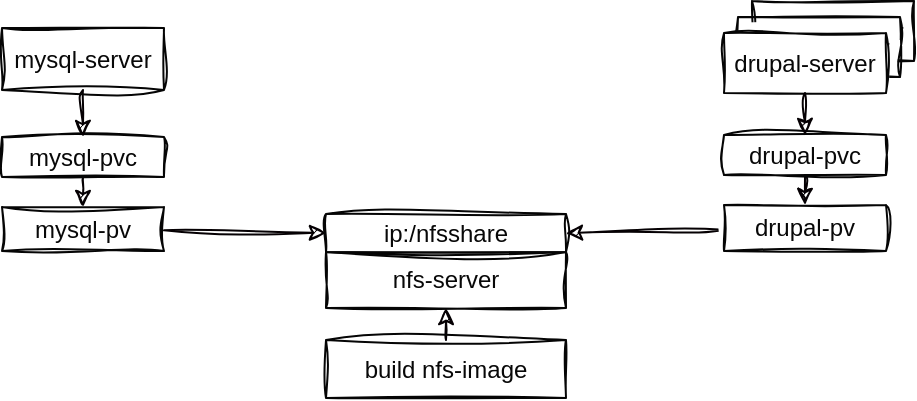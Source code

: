 <mxfile>
    <diagram id="v1Xo9Z6P9MH4D29BM9fd" name="第 1 页">
        <mxGraphModel dx="1173" dy="659" grid="0" gridSize="10" guides="1" tooltips="1" connect="1" arrows="1" fold="1" page="1" pageScale="1" pageWidth="827" pageHeight="1169" background="#ffffff" math="0" shadow="0">
            <root>
                <mxCell id="0"/>
                <mxCell id="1" parent="0"/>
                <mxCell id="4" style="edgeStyle=none;sketch=1;hachureGap=4;jiggle=2;curveFitting=1;html=1;entryX=0;entryY=0.5;entryDx=0;entryDy=0;fontFamily=Helvetica;fontSource=https%3A%2F%2Ffonts.googleapis.com%2Fcss%3Ffamily%3DArchitects%2BDaughter;fontSize=12;fontColor=#080808;strokeColor=#050003;" edge="1" parent="1" source="3" target="9">
                    <mxGeometry relative="1" as="geometry">
                        <mxPoint x="404" y="394" as="targetPoint"/>
                    </mxGeometry>
                </mxCell>
                <mxCell id="3" value="&lt;font color=&quot;#080808&quot;&gt;mysql-pv&lt;br&gt;&lt;/font&gt;" style="rounded=0;whiteSpace=wrap;html=1;sketch=1;curveFitting=1;jiggle=2;fillColor=none;strokeColor=#050505;gradientColor=none;" vertex="1" parent="1">
                    <mxGeometry x="182" y="434.5" width="81" height="22" as="geometry"/>
                </mxCell>
                <mxCell id="19" style="edgeStyle=none;sketch=1;hachureGap=4;jiggle=2;curveFitting=1;html=1;strokeColor=#050003;fontFamily=Helvetica;fontSource=https%3A%2F%2Ffonts.googleapis.com%2Fcss%3Ffamily%3DArchitects%2BDaughter;fontSize=12;fontColor=#080808;" edge="1" parent="1" source="7" target="3">
                    <mxGeometry relative="1" as="geometry"/>
                </mxCell>
                <mxCell id="7" value="&lt;font color=&quot;#080808&quot;&gt;mysql-pvc&lt;br&gt;&lt;/font&gt;" style="rounded=0;whiteSpace=wrap;html=1;sketch=1;curveFitting=1;jiggle=2;fillColor=none;strokeColor=#050505;gradientColor=none;" vertex="1" parent="1">
                    <mxGeometry x="182" y="399.5" width="81" height="20" as="geometry"/>
                </mxCell>
                <mxCell id="8" value="&lt;font color=&quot;#080808&quot;&gt;nfs-server&lt;br&gt;&lt;/font&gt;" style="rounded=0;whiteSpace=wrap;html=1;sketch=1;curveFitting=1;jiggle=2;fillColor=none;strokeColor=#050505;gradientColor=none;" vertex="1" parent="1">
                    <mxGeometry x="344" y="457" width="120" height="28" as="geometry"/>
                </mxCell>
                <mxCell id="9" value="&lt;font color=&quot;#080808&quot;&gt;ip:/nfsshare&lt;br&gt;&lt;/font&gt;" style="rounded=0;whiteSpace=wrap;html=1;sketch=1;curveFitting=1;jiggle=2;fillColor=none;strokeColor=#050505;gradientColor=none;" vertex="1" parent="1">
                    <mxGeometry x="344" y="438" width="120" height="19" as="geometry"/>
                </mxCell>
                <mxCell id="21" style="edgeStyle=none;sketch=1;hachureGap=4;jiggle=2;curveFitting=1;html=1;entryX=1;entryY=0.5;entryDx=0;entryDy=0;strokeColor=#050003;fontFamily=Helvetica;fontSource=https%3A%2F%2Ffonts.googleapis.com%2Fcss%3Ffamily%3DArchitects%2BDaughter;fontSize=12;fontColor=#080808;" edge="1" parent="1" source="17" target="9">
                    <mxGeometry relative="1" as="geometry"/>
                </mxCell>
                <mxCell id="17" value="&lt;font color=&quot;#080808&quot;&gt;drupal-pv&lt;br&gt;&lt;/font&gt;" style="rounded=0;whiteSpace=wrap;html=1;sketch=1;curveFitting=1;jiggle=2;fillColor=#FFFFFF;strokeColor=#050505;gradientColor=none;" vertex="1" parent="1">
                    <mxGeometry x="543" y="433.5" width="81" height="23" as="geometry"/>
                </mxCell>
                <mxCell id="20" style="edgeStyle=none;sketch=1;hachureGap=4;jiggle=2;curveFitting=1;html=1;entryX=0.5;entryY=0;entryDx=0;entryDy=0;strokeColor=#050003;fontFamily=Helvetica;fontSource=https%3A%2F%2Ffonts.googleapis.com%2Fcss%3Ffamily%3DArchitects%2BDaughter;fontSize=12;fontColor=#080808;" edge="1" parent="1" source="18" target="17">
                    <mxGeometry relative="1" as="geometry"/>
                </mxCell>
                <mxCell id="18" value="&lt;font color=&quot;#080808&quot;&gt;drupal-pvc&lt;br&gt;&lt;/font&gt;" style="rounded=0;whiteSpace=wrap;html=1;sketch=1;curveFitting=1;jiggle=2;fillColor=#FFFFFF;strokeColor=#050505;gradientColor=none;" vertex="1" parent="1">
                    <mxGeometry x="543" y="398.5" width="81" height="20" as="geometry"/>
                </mxCell>
                <mxCell id="23" style="edgeStyle=none;sketch=1;hachureGap=4;jiggle=2;curveFitting=1;html=1;strokeColor=#050003;fontFamily=Helvetica;fontSource=https%3A%2F%2Ffonts.googleapis.com%2Fcss%3Ffamily%3DArchitects%2BDaughter;fontSize=12;fontColor=#080808;" edge="1" parent="1" source="22" target="7">
                    <mxGeometry relative="1" as="geometry"/>
                </mxCell>
                <mxCell id="22" value="&lt;font color=&quot;#080808&quot;&gt;mysql-server&lt;br&gt;&lt;/font&gt;" style="rounded=0;whiteSpace=wrap;html=1;sketch=1;curveFitting=1;jiggle=2;fillColor=none;strokeColor=#050505;gradientColor=none;" vertex="1" parent="1">
                    <mxGeometry x="182" y="345" width="81" height="31" as="geometry"/>
                </mxCell>
                <mxCell id="32" value="" style="group" vertex="1" connectable="0" parent="1">
                    <mxGeometry x="543" y="331.5" width="95" height="46" as="geometry"/>
                </mxCell>
                <mxCell id="25" value="&lt;font color=&quot;#080808&quot;&gt;drupal-server&lt;br&gt;&lt;/font&gt;" style="rounded=0;whiteSpace=wrap;html=1;sketch=1;curveFitting=1;jiggle=2;fillColor=#FFFFFF;strokeColor=#050505;gradientColor=none;" vertex="1" parent="32">
                    <mxGeometry x="14" width="81" height="30" as="geometry"/>
                </mxCell>
                <mxCell id="27" value="&lt;font color=&quot;#080808&quot;&gt;drupal-server&lt;br&gt;&lt;/font&gt;" style="rounded=0;whiteSpace=wrap;html=1;sketch=1;curveFitting=1;jiggle=2;fillColor=#FFFFFF;strokeColor=#050505;gradientColor=none;" vertex="1" parent="32">
                    <mxGeometry x="7" y="8" width="81" height="30" as="geometry"/>
                </mxCell>
                <mxCell id="28" value="&lt;font color=&quot;#080808&quot;&gt;drupal-server&lt;br&gt;&lt;/font&gt;" style="rounded=0;whiteSpace=wrap;html=1;sketch=1;curveFitting=1;jiggle=2;fillColor=#FFFFFF;strokeColor=#050505;gradientColor=none;" vertex="1" parent="32">
                    <mxGeometry y="16" width="81" height="30" as="geometry"/>
                </mxCell>
                <mxCell id="33" style="edgeStyle=none;sketch=1;hachureGap=4;jiggle=2;curveFitting=1;html=1;entryX=0.5;entryY=0;entryDx=0;entryDy=0;strokeColor=#050003;fontFamily=Helvetica;fontSource=https%3A%2F%2Ffonts.googleapis.com%2Fcss%3Ffamily%3DArchitects%2BDaughter;fontSize=12;fontColor=#080808;" edge="1" parent="1" source="28" target="18">
                    <mxGeometry relative="1" as="geometry"/>
                </mxCell>
                <mxCell id="36" style="edgeStyle=none;sketch=1;hachureGap=4;jiggle=2;curveFitting=1;html=1;entryX=0.5;entryY=1;entryDx=0;entryDy=0;strokeColor=#050003;fontFamily=Helvetica;fontSource=https%3A%2F%2Ffonts.googleapis.com%2Fcss%3Ffamily%3DArchitects%2BDaughter;fontSize=12;fontColor=#080808;" edge="1" parent="1" source="34" target="8">
                    <mxGeometry relative="1" as="geometry"/>
                </mxCell>
                <mxCell id="34" value="&lt;font color=&quot;#080808&quot;&gt;build nfs-image&lt;br&gt;&lt;/font&gt;" style="rounded=0;whiteSpace=wrap;html=1;sketch=1;curveFitting=1;jiggle=2;fillColor=none;strokeColor=#050505;gradientColor=none;" vertex="1" parent="1">
                    <mxGeometry x="344" y="501" width="120" height="29" as="geometry"/>
                </mxCell>
            </root>
        </mxGraphModel>
    </diagram>
</mxfile>